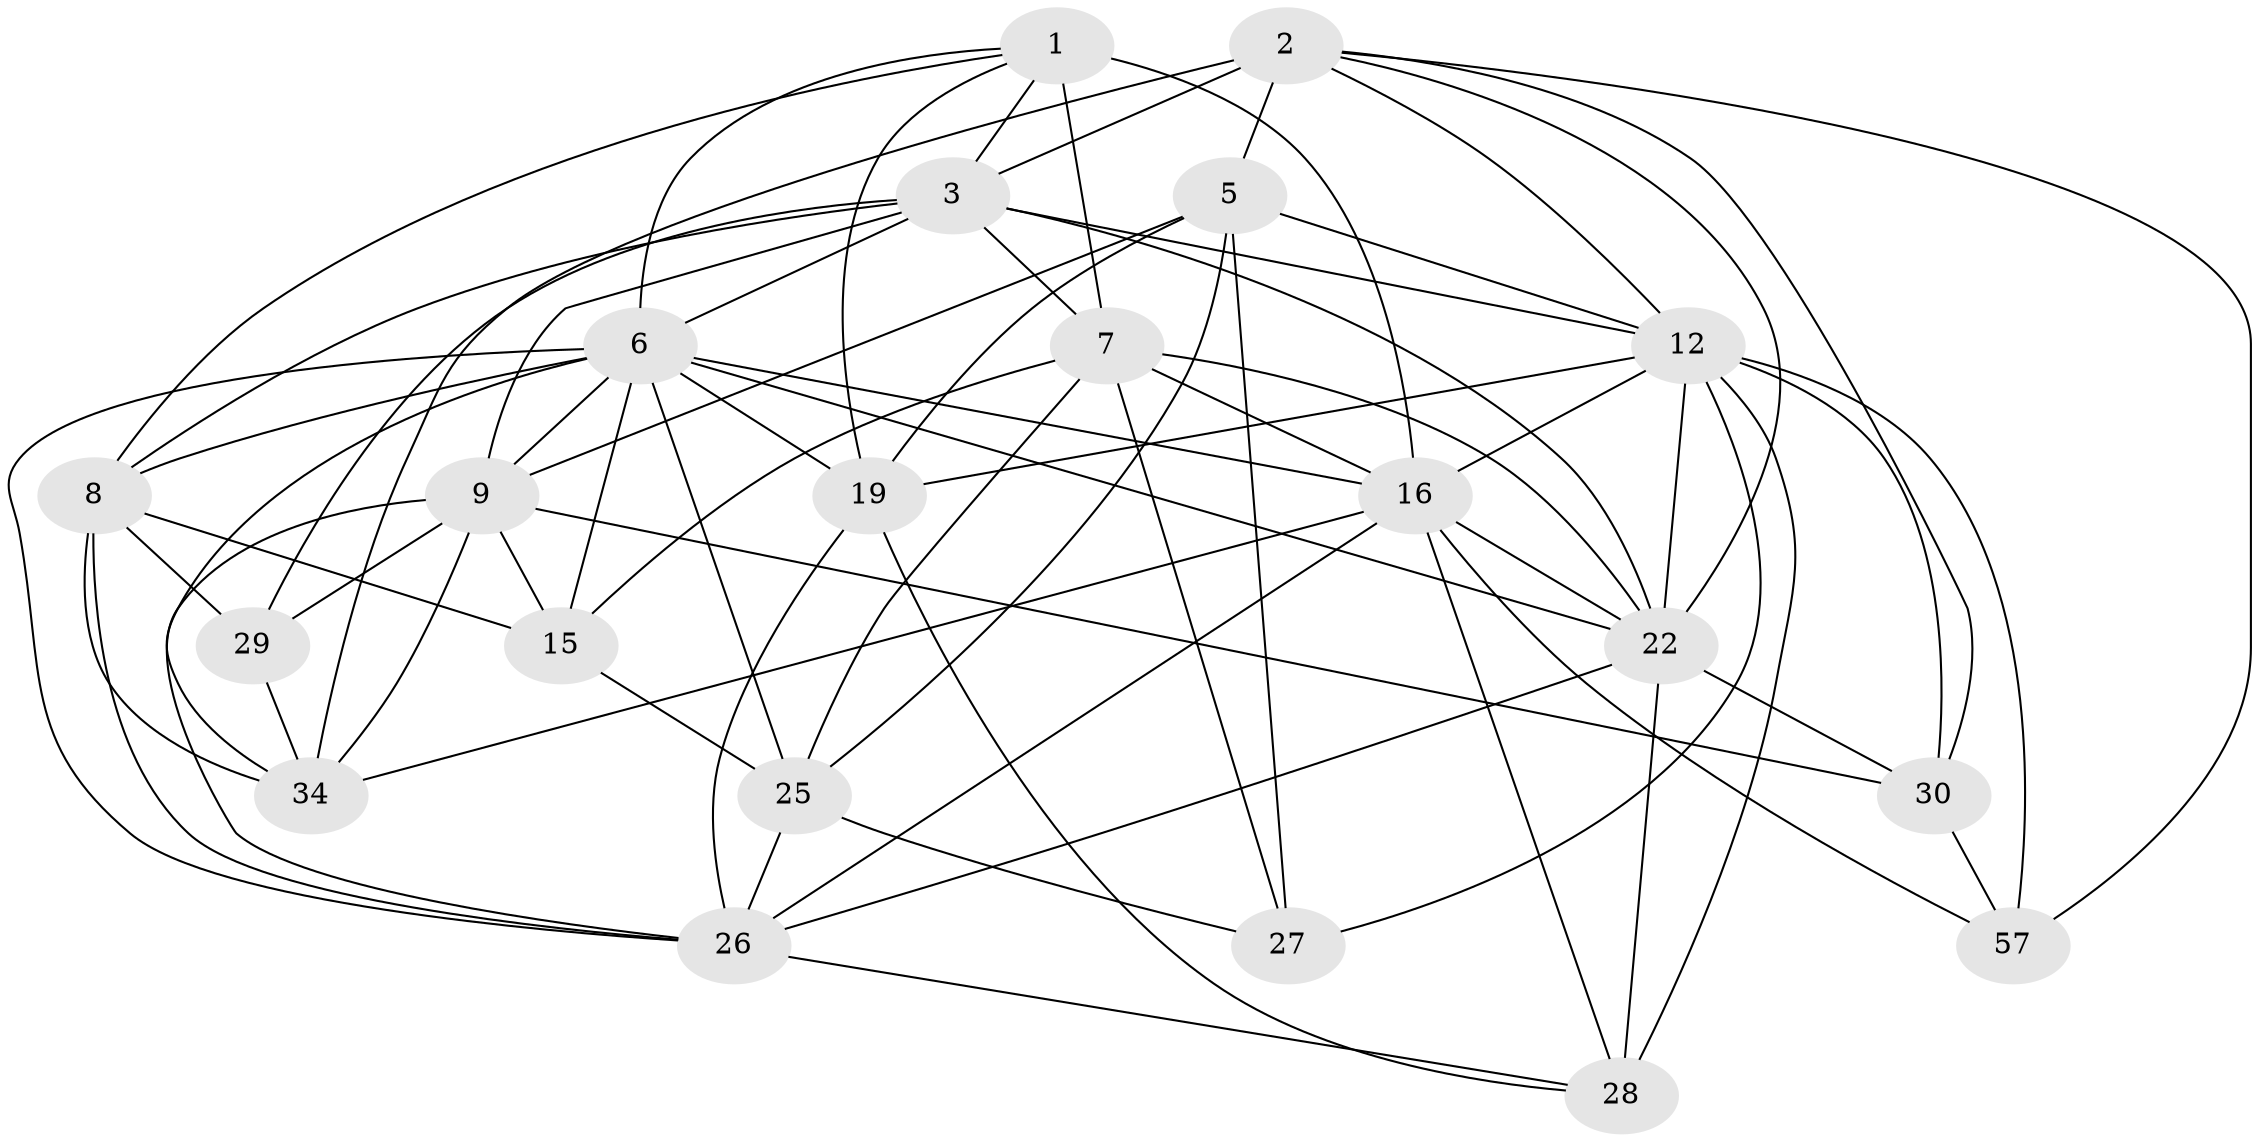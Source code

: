 // original degree distribution, {4: 1.0}
// Generated by graph-tools (version 1.1) at 2025/20/03/04/25 18:20:29]
// undirected, 21 vertices, 71 edges
graph export_dot {
graph [start="1"]
  node [color=gray90,style=filled];
  1 [super="+13+51"];
  2 [super="+4+68"];
  3 [super="+58+11+10"];
  5 [super="+63"];
  6 [super="+21+20+56"];
  7 [super="+33+42"];
  8 [super="+14+40"];
  9 [super="+64+59+31"];
  12 [super="+69+41+18+36"];
  15 [super="+55"];
  16 [super="+39+17"];
  19 [super="+67"];
  22 [super="+46+38"];
  25 [super="+44"];
  26 [super="+66+62"];
  27 [super="+45"];
  28 [super="+32"];
  29;
  30 [super="+52"];
  34 [super="+37+53"];
  57;
  1 -- 19;
  1 -- 8;
  1 -- 16 [weight=3];
  1 -- 6;
  1 -- 3;
  1 -- 7;
  2 -- 5;
  2 -- 57;
  2 -- 30;
  2 -- 34 [weight=2];
  2 -- 12;
  2 -- 22;
  2 -- 3;
  3 -- 8;
  3 -- 12;
  3 -- 29;
  3 -- 6 [weight=2];
  3 -- 7;
  3 -- 22;
  3 -- 9;
  5 -- 25;
  5 -- 12;
  5 -- 27;
  5 -- 19;
  5 -- 9;
  6 -- 9 [weight=2];
  6 -- 34;
  6 -- 8 [weight=3];
  6 -- 26;
  6 -- 25;
  6 -- 15 [weight=2];
  6 -- 22;
  6 -- 16;
  6 -- 19;
  7 -- 22 [weight=4];
  7 -- 27 [weight=2];
  7 -- 15;
  7 -- 25;
  7 -- 16 [weight=2];
  8 -- 29;
  8 -- 34 [weight=2];
  8 -- 26;
  8 -- 15;
  9 -- 26;
  9 -- 34;
  9 -- 29;
  9 -- 30 [weight=2];
  9 -- 15;
  12 -- 30;
  12 -- 27 [weight=2];
  12 -- 22 [weight=2];
  12 -- 19;
  12 -- 57;
  12 -- 28;
  12 -- 16;
  15 -- 25;
  16 -- 26;
  16 -- 28;
  16 -- 34;
  16 -- 57;
  16 -- 22;
  19 -- 26;
  19 -- 28;
  22 -- 28 [weight=2];
  22 -- 30;
  22 -- 26;
  25 -- 27;
  25 -- 26;
  26 -- 28;
  29 -- 34;
  30 -- 57;
}

